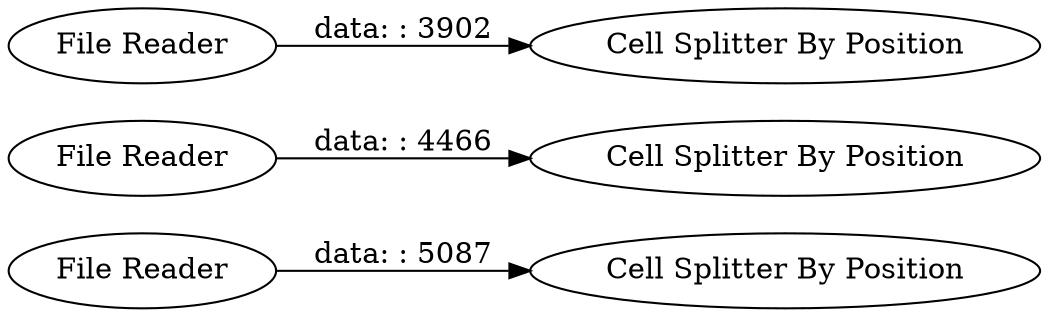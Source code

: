 digraph {
	"-827844572655961758_185" [label="Cell Splitter By Position"]
	"-827844572655961758_186" [label="File Reader"]
	"-827844572655961758_181" [label="File Reader"]
	"-827844572655961758_182" [label="Cell Splitter By Position"]
	"-827844572655961758_184" [label="File Reader"]
	"-827844572655961758_187" [label="Cell Splitter By Position"]
	"-827844572655961758_186" -> "-827844572655961758_187" [label="data: : 4466"]
	"-827844572655961758_184" -> "-827844572655961758_185" [label="data: : 5087"]
	"-827844572655961758_181" -> "-827844572655961758_182" [label="data: : 3902"]
	rankdir=LR
}
